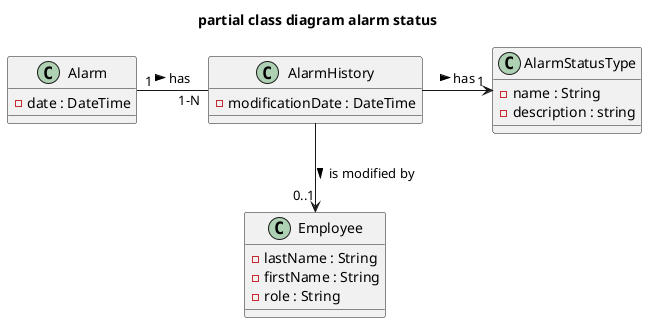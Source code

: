 @startuml
title partial class diagram alarm status
Class Alarm{
- date : DateTime
}

class AlarmHistory{
-modificationDate : DateTime
}

class AlarmStatusType{
- name : String
- description : string
}

class Employee{
- lastName : String
- firstName : String 
- role : String
}

Alarm "1" --right-- "1-N" AlarmHistory: "has >"
AlarmStatusType "1" <--left-- AlarmHistory: "< has"
AlarmHistory --> "0..1" Employee : "is modified by >"
@enduml
